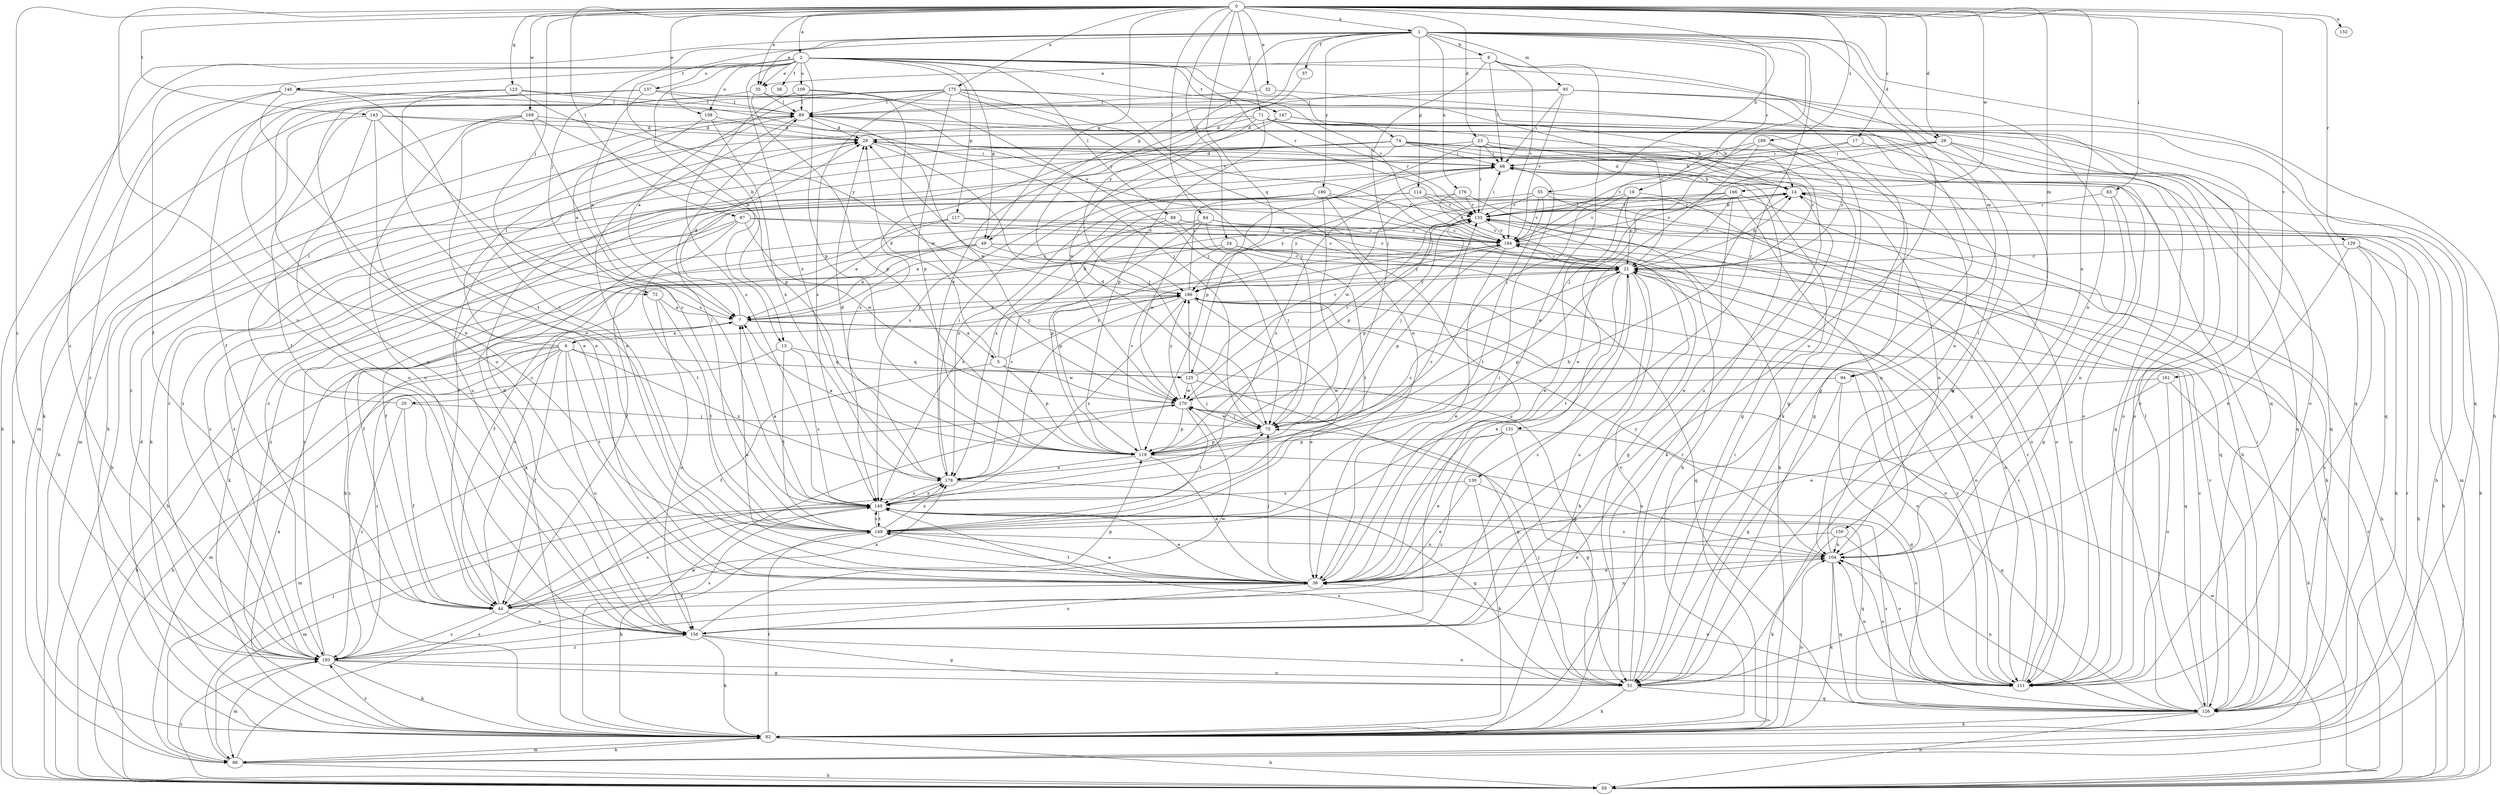 strict digraph  {
0;
1;
2;
5;
6;
7;
8;
13;
14;
17;
19;
20;
21;
23;
24;
26;
29;
32;
35;
36;
37;
38;
44;
49;
51;
55;
59;
63;
68;
71;
72;
74;
75;
82;
84;
87;
88;
89;
94;
95;
96;
104;
108;
109;
111;
114;
117;
119;
123;
125;
126;
129;
130;
131;
133;
137;
140;
143;
146;
147;
148;
150;
152;
156;
161;
164;
166;
169;
170;
175;
176;
178;
180;
186;
189;
193;
0 -> 1  [label=a];
0 -> 2  [label=a];
0 -> 17  [label=c];
0 -> 23  [label=d];
0 -> 24  [label=d];
0 -> 26  [label=d];
0 -> 32  [label=e];
0 -> 35  [label=e];
0 -> 49  [label=g];
0 -> 55  [label=h];
0 -> 63  [label=i];
0 -> 71  [label=j];
0 -> 72  [label=j];
0 -> 84  [label=l];
0 -> 87  [label=l];
0 -> 94  [label=m];
0 -> 108  [label=o];
0 -> 123  [label=q];
0 -> 125  [label=q];
0 -> 129  [label=r];
0 -> 143  [label=t];
0 -> 150  [label=u];
0 -> 152  [label=u];
0 -> 156  [label=u];
0 -> 161  [label=v];
0 -> 166  [label=w];
0 -> 169  [label=w];
0 -> 175  [label=x];
0 -> 189  [label=z];
0 -> 193  [label=z];
1 -> 8  [label=b];
1 -> 13  [label=b];
1 -> 19  [label=c];
1 -> 26  [label=d];
1 -> 35  [label=e];
1 -> 37  [label=f];
1 -> 49  [label=g];
1 -> 59  [label=h];
1 -> 72  [label=j];
1 -> 94  [label=m];
1 -> 95  [label=m];
1 -> 114  [label=p];
1 -> 130  [label=r];
1 -> 131  [label=r];
1 -> 176  [label=x];
1 -> 180  [label=y];
1 -> 186  [label=y];
1 -> 193  [label=z];
2 -> 13  [label=b];
2 -> 35  [label=e];
2 -> 38  [label=f];
2 -> 44  [label=f];
2 -> 49  [label=g];
2 -> 59  [label=h];
2 -> 74  [label=j];
2 -> 88  [label=l];
2 -> 104  [label=n];
2 -> 108  [label=o];
2 -> 109  [label=o];
2 -> 117  [label=p];
2 -> 119  [label=p];
2 -> 133  [label=r];
2 -> 137  [label=s];
2 -> 146  [label=t];
2 -> 147  [label=t];
2 -> 164  [label=v];
2 -> 178  [label=x];
5 -> 14  [label=b];
5 -> 29  [label=d];
5 -> 44  [label=f];
5 -> 51  [label=g];
5 -> 119  [label=p];
5 -> 170  [label=w];
5 -> 186  [label=y];
6 -> 20  [label=c];
6 -> 44  [label=f];
6 -> 59  [label=h];
6 -> 89  [label=l];
6 -> 96  [label=m];
6 -> 125  [label=q];
6 -> 148  [label=t];
6 -> 156  [label=u];
6 -> 178  [label=x];
6 -> 186  [label=y];
6 -> 193  [label=z];
7 -> 5  [label=a];
7 -> 6  [label=a];
7 -> 29  [label=d];
7 -> 111  [label=o];
7 -> 186  [label=y];
7 -> 193  [label=z];
8 -> 35  [label=e];
8 -> 36  [label=e];
8 -> 68  [label=i];
8 -> 75  [label=j];
8 -> 156  [label=u];
8 -> 164  [label=v];
13 -> 59  [label=h];
13 -> 125  [label=q];
13 -> 140  [label=s];
13 -> 148  [label=t];
14 -> 29  [label=d];
14 -> 59  [label=h];
14 -> 104  [label=n];
14 -> 119  [label=p];
14 -> 133  [label=r];
17 -> 68  [label=i];
17 -> 126  [label=q];
17 -> 164  [label=v];
19 -> 21  [label=c];
19 -> 36  [label=e];
19 -> 111  [label=o];
19 -> 133  [label=r];
19 -> 164  [label=v];
20 -> 44  [label=f];
20 -> 75  [label=j];
20 -> 89  [label=l];
20 -> 193  [label=z];
21 -> 14  [label=b];
21 -> 36  [label=e];
21 -> 82  [label=k];
21 -> 111  [label=o];
21 -> 119  [label=p];
21 -> 148  [label=t];
21 -> 156  [label=u];
21 -> 186  [label=y];
23 -> 14  [label=b];
23 -> 21  [label=c];
23 -> 68  [label=i];
23 -> 119  [label=p];
23 -> 133  [label=r];
23 -> 156  [label=u];
23 -> 193  [label=z];
24 -> 21  [label=c];
24 -> 44  [label=f];
24 -> 119  [label=p];
24 -> 126  [label=q];
26 -> 51  [label=g];
26 -> 68  [label=i];
26 -> 75  [label=j];
26 -> 111  [label=o];
26 -> 126  [label=q];
26 -> 193  [label=z];
29 -> 68  [label=i];
29 -> 75  [label=j];
29 -> 111  [label=o];
29 -> 156  [label=u];
32 -> 51  [label=g];
32 -> 89  [label=l];
35 -> 89  [label=l];
35 -> 119  [label=p];
35 -> 126  [label=q];
35 -> 156  [label=u];
36 -> 7  [label=a];
36 -> 44  [label=f];
36 -> 68  [label=i];
36 -> 75  [label=j];
36 -> 148  [label=t];
36 -> 156  [label=u];
37 -> 186  [label=y];
44 -> 21  [label=c];
44 -> 104  [label=n];
44 -> 119  [label=p];
44 -> 140  [label=s];
44 -> 156  [label=u];
44 -> 178  [label=x];
44 -> 193  [label=z];
49 -> 7  [label=a];
49 -> 21  [label=c];
49 -> 44  [label=f];
49 -> 59  [label=h];
49 -> 82  [label=k];
49 -> 111  [label=o];
51 -> 75  [label=j];
51 -> 82  [label=k];
51 -> 126  [label=q];
51 -> 133  [label=r];
51 -> 140  [label=s];
51 -> 164  [label=v];
55 -> 96  [label=m];
55 -> 111  [label=o];
55 -> 133  [label=r];
55 -> 148  [label=t];
55 -> 164  [label=v];
55 -> 170  [label=w];
59 -> 21  [label=c];
59 -> 170  [label=w];
59 -> 193  [label=z];
63 -> 51  [label=g];
63 -> 104  [label=n];
63 -> 133  [label=r];
68 -> 14  [label=b];
68 -> 29  [label=d];
68 -> 44  [label=f];
68 -> 82  [label=k];
68 -> 140  [label=s];
71 -> 14  [label=b];
71 -> 29  [label=d];
71 -> 111  [label=o];
71 -> 119  [label=p];
71 -> 126  [label=q];
71 -> 133  [label=r];
71 -> 170  [label=w];
71 -> 193  [label=z];
72 -> 7  [label=a];
72 -> 148  [label=t];
72 -> 156  [label=u];
74 -> 51  [label=g];
74 -> 59  [label=h];
74 -> 68  [label=i];
74 -> 82  [label=k];
74 -> 104  [label=n];
74 -> 111  [label=o];
74 -> 126  [label=q];
74 -> 140  [label=s];
74 -> 193  [label=z];
75 -> 29  [label=d];
75 -> 119  [label=p];
75 -> 170  [label=w];
82 -> 7  [label=a];
82 -> 14  [label=b];
82 -> 29  [label=d];
82 -> 59  [label=h];
82 -> 68  [label=i];
82 -> 96  [label=m];
82 -> 104  [label=n];
82 -> 148  [label=t];
82 -> 170  [label=w];
82 -> 193  [label=z];
84 -> 7  [label=a];
84 -> 21  [label=c];
84 -> 119  [label=p];
84 -> 148  [label=t];
84 -> 164  [label=v];
84 -> 170  [label=w];
87 -> 21  [label=c];
87 -> 82  [label=k];
87 -> 148  [label=t];
87 -> 164  [label=v];
87 -> 170  [label=w];
87 -> 193  [label=z];
88 -> 21  [label=c];
88 -> 59  [label=h];
88 -> 75  [label=j];
88 -> 140  [label=s];
88 -> 164  [label=v];
89 -> 29  [label=d];
89 -> 36  [label=e];
89 -> 96  [label=m];
89 -> 164  [label=v];
89 -> 170  [label=w];
94 -> 51  [label=g];
94 -> 126  [label=q];
94 -> 170  [label=w];
95 -> 51  [label=g];
95 -> 68  [label=i];
95 -> 82  [label=k];
95 -> 89  [label=l];
95 -> 126  [label=q];
95 -> 164  [label=v];
95 -> 178  [label=x];
96 -> 14  [label=b];
96 -> 59  [label=h];
96 -> 75  [label=j];
96 -> 82  [label=k];
96 -> 133  [label=r];
96 -> 140  [label=s];
104 -> 36  [label=e];
104 -> 82  [label=k];
104 -> 89  [label=l];
104 -> 111  [label=o];
104 -> 126  [label=q];
104 -> 140  [label=s];
104 -> 186  [label=y];
108 -> 7  [label=a];
108 -> 29  [label=d];
108 -> 178  [label=x];
109 -> 75  [label=j];
109 -> 89  [label=l];
109 -> 140  [label=s];
109 -> 170  [label=w];
111 -> 21  [label=c];
111 -> 36  [label=e];
111 -> 104  [label=n];
111 -> 133  [label=r];
111 -> 186  [label=y];
114 -> 21  [label=c];
114 -> 126  [label=q];
114 -> 133  [label=r];
114 -> 178  [label=x];
114 -> 193  [label=z];
117 -> 7  [label=a];
117 -> 44  [label=f];
117 -> 51  [label=g];
117 -> 164  [label=v];
119 -> 7  [label=a];
119 -> 36  [label=e];
119 -> 104  [label=n];
119 -> 164  [label=v];
119 -> 178  [label=x];
123 -> 36  [label=e];
123 -> 44  [label=f];
123 -> 75  [label=j];
123 -> 89  [label=l];
123 -> 148  [label=t];
123 -> 186  [label=y];
125 -> 51  [label=g];
125 -> 75  [label=j];
125 -> 133  [label=r];
125 -> 170  [label=w];
125 -> 186  [label=y];
126 -> 14  [label=b];
126 -> 21  [label=c];
126 -> 59  [label=h];
126 -> 68  [label=i];
126 -> 82  [label=k];
126 -> 89  [label=l];
126 -> 104  [label=n];
126 -> 140  [label=s];
126 -> 164  [label=v];
129 -> 21  [label=c];
129 -> 59  [label=h];
129 -> 82  [label=k];
129 -> 104  [label=n];
129 -> 111  [label=o];
130 -> 36  [label=e];
130 -> 82  [label=k];
130 -> 111  [label=o];
130 -> 140  [label=s];
131 -> 36  [label=e];
131 -> 51  [label=g];
131 -> 119  [label=p];
131 -> 126  [label=q];
131 -> 193  [label=z];
133 -> 14  [label=b];
133 -> 44  [label=f];
133 -> 59  [label=h];
133 -> 68  [label=i];
133 -> 75  [label=j];
133 -> 82  [label=k];
133 -> 119  [label=p];
133 -> 164  [label=v];
137 -> 7  [label=a];
137 -> 89  [label=l];
137 -> 96  [label=m];
137 -> 126  [label=q];
137 -> 156  [label=u];
140 -> 7  [label=a];
140 -> 36  [label=e];
140 -> 96  [label=m];
140 -> 126  [label=q];
140 -> 133  [label=r];
140 -> 148  [label=t];
140 -> 178  [label=x];
143 -> 29  [label=d];
143 -> 36  [label=e];
143 -> 51  [label=g];
143 -> 59  [label=h];
143 -> 140  [label=s];
143 -> 156  [label=u];
146 -> 36  [label=e];
146 -> 82  [label=k];
146 -> 89  [label=l];
146 -> 148  [label=t];
146 -> 193  [label=z];
147 -> 14  [label=b];
147 -> 29  [label=d];
147 -> 111  [label=o];
147 -> 140  [label=s];
148 -> 14  [label=b];
148 -> 36  [label=e];
148 -> 82  [label=k];
148 -> 89  [label=l];
148 -> 104  [label=n];
148 -> 140  [label=s];
148 -> 178  [label=x];
150 -> 36  [label=e];
150 -> 82  [label=k];
150 -> 104  [label=n];
150 -> 111  [label=o];
156 -> 21  [label=c];
156 -> 29  [label=d];
156 -> 51  [label=g];
156 -> 82  [label=k];
156 -> 111  [label=o];
156 -> 170  [label=w];
156 -> 193  [label=z];
161 -> 36  [label=e];
161 -> 59  [label=h];
161 -> 111  [label=o];
161 -> 170  [label=w];
164 -> 21  [label=c];
164 -> 36  [label=e];
164 -> 59  [label=h];
164 -> 119  [label=p];
164 -> 186  [label=y];
166 -> 21  [label=c];
166 -> 36  [label=e];
166 -> 104  [label=n];
166 -> 111  [label=o];
166 -> 133  [label=r];
166 -> 164  [label=v];
166 -> 186  [label=y];
169 -> 29  [label=d];
169 -> 36  [label=e];
169 -> 82  [label=k];
169 -> 119  [label=p];
169 -> 140  [label=s];
169 -> 156  [label=u];
170 -> 75  [label=j];
170 -> 96  [label=m];
170 -> 119  [label=p];
170 -> 133  [label=r];
170 -> 148  [label=t];
170 -> 186  [label=y];
175 -> 7  [label=a];
175 -> 21  [label=c];
175 -> 36  [label=e];
175 -> 44  [label=f];
175 -> 59  [label=h];
175 -> 75  [label=j];
175 -> 89  [label=l];
175 -> 119  [label=p];
175 -> 140  [label=s];
175 -> 164  [label=v];
176 -> 82  [label=k];
176 -> 133  [label=r];
176 -> 164  [label=v];
176 -> 186  [label=y];
178 -> 21  [label=c];
178 -> 29  [label=d];
178 -> 51  [label=g];
178 -> 68  [label=i];
178 -> 140  [label=s];
178 -> 164  [label=v];
180 -> 21  [label=c];
180 -> 75  [label=j];
180 -> 82  [label=k];
180 -> 133  [label=r];
180 -> 156  [label=u];
180 -> 178  [label=x];
180 -> 193  [label=z];
186 -> 7  [label=a];
186 -> 36  [label=e];
186 -> 68  [label=i];
186 -> 111  [label=o];
186 -> 126  [label=q];
186 -> 140  [label=s];
186 -> 178  [label=x];
189 -> 21  [label=c];
189 -> 36  [label=e];
189 -> 51  [label=g];
189 -> 68  [label=i];
189 -> 75  [label=j];
193 -> 51  [label=g];
193 -> 82  [label=k];
193 -> 96  [label=m];
193 -> 111  [label=o];
193 -> 133  [label=r];
193 -> 140  [label=s];
}
